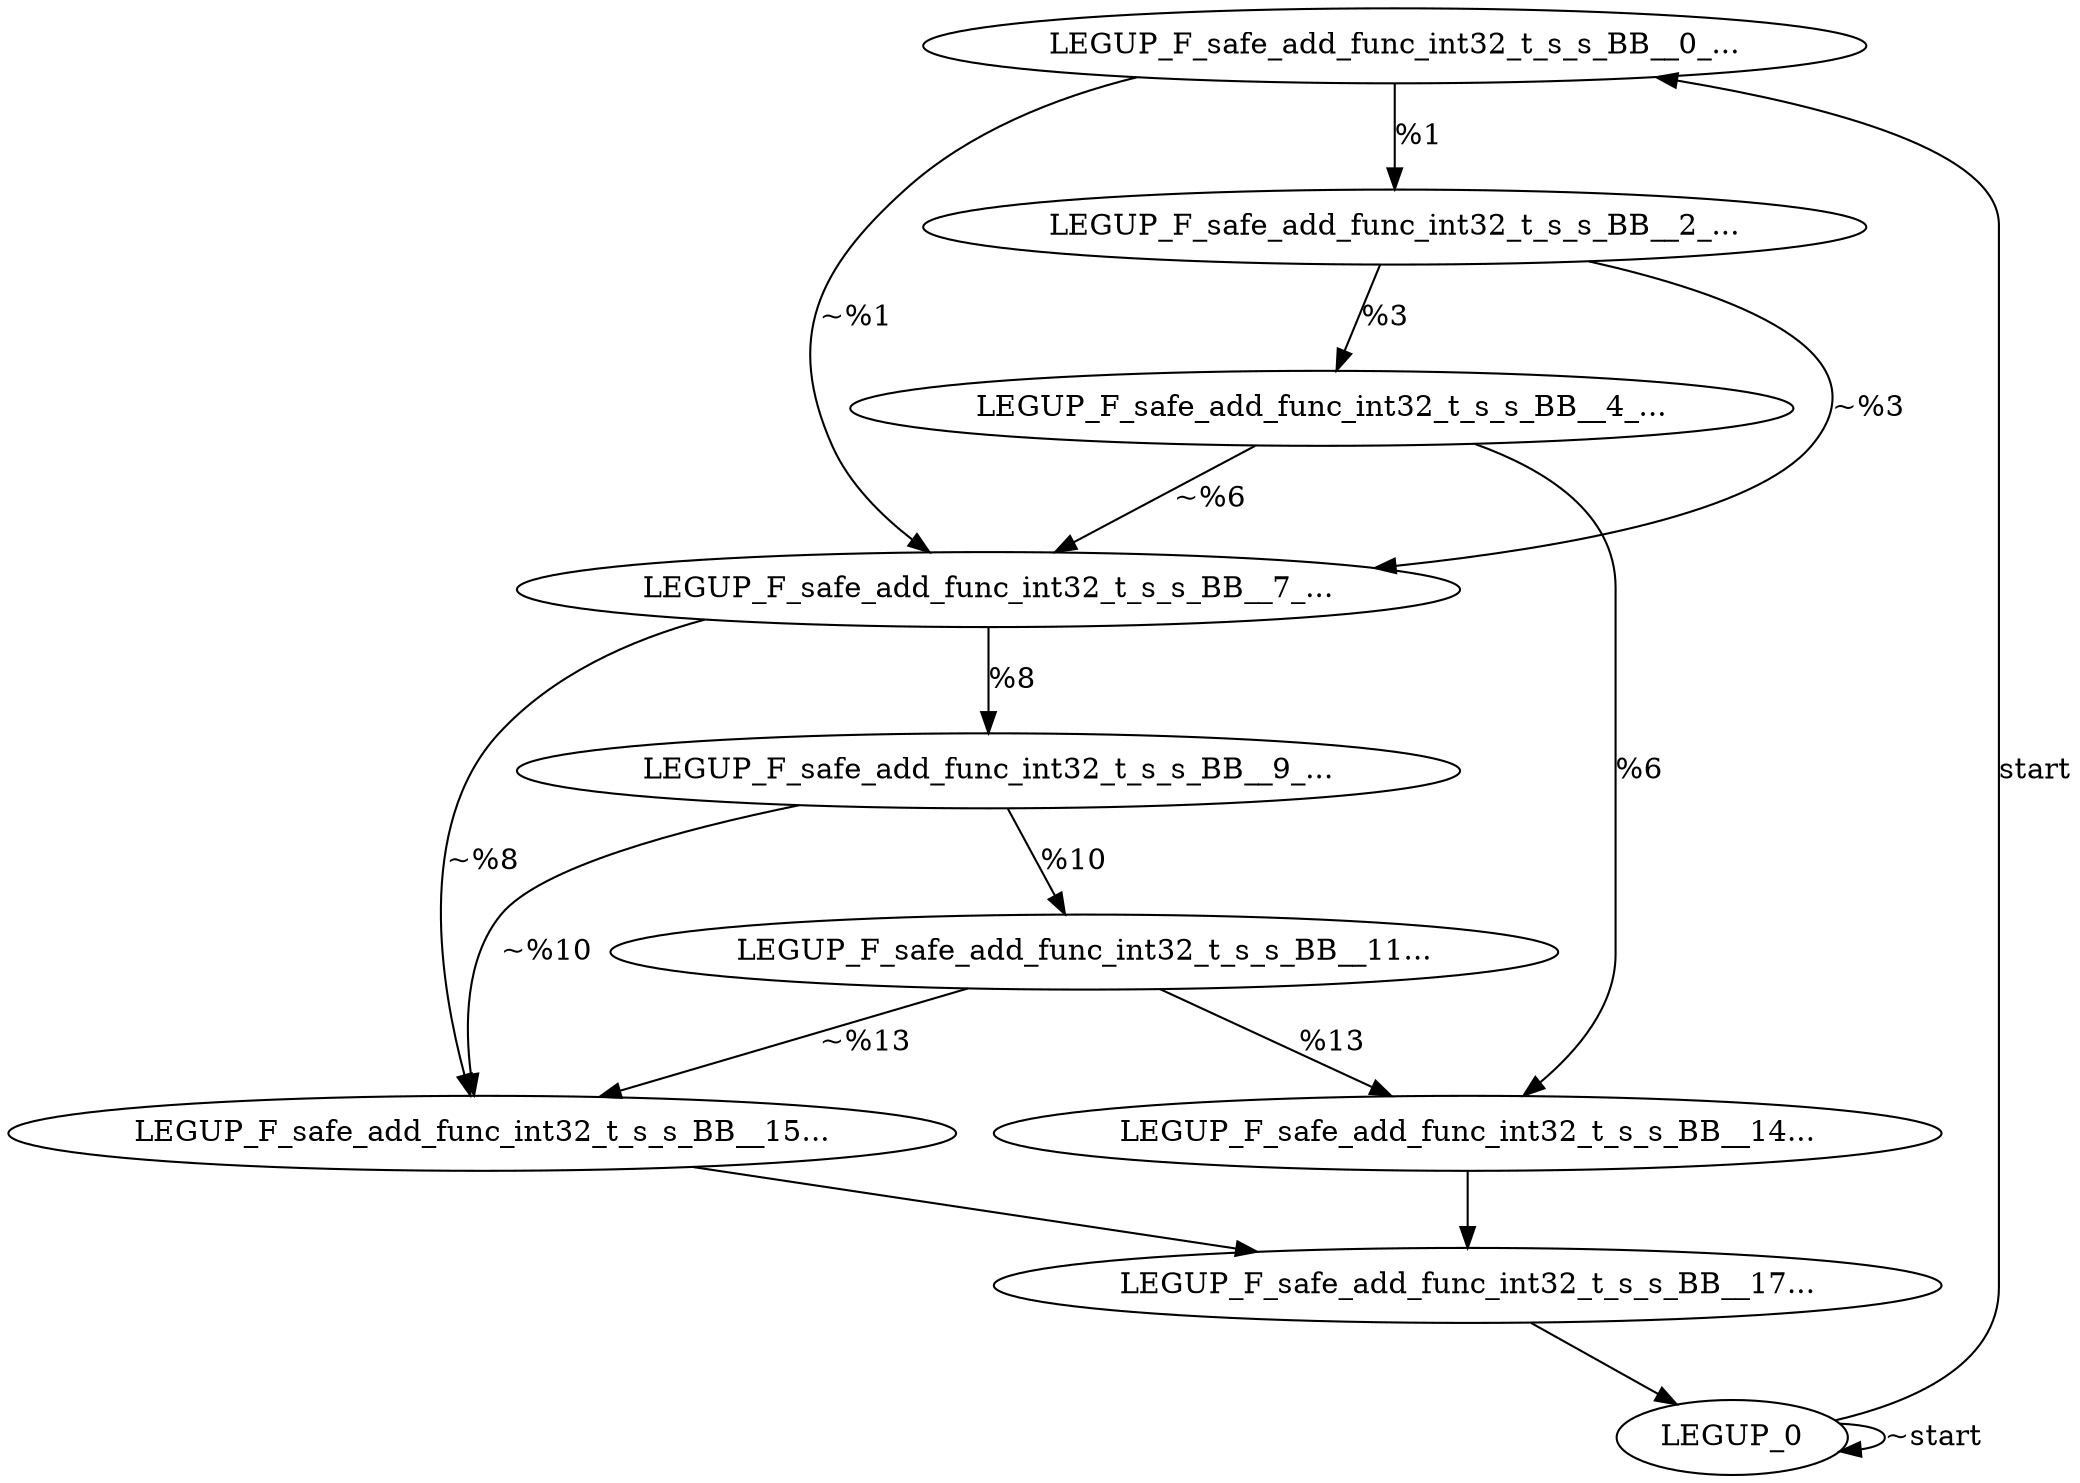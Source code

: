 digraph {
Node0x2b50020[label="LEGUP_F_safe_add_func_int32_t_s_s_BB__0_..."];
Node0x2b33de0[label="LEGUP_0"];
Node0x2b33de0 -> Node0x2b50020[label="start"];
Node0x2b33de0 -> Node0x2b33de0[label="~start"];
Node0x2b52ec0[label="LEGUP_F_safe_add_func_int32_t_s_s_BB__2_..."];
Node0x2b50020 -> Node0x2b52ec0[label="%1"];
Node0x2b53190[label="LEGUP_F_safe_add_func_int32_t_s_s_BB__7_..."];
Node0x2b50020 -> Node0x2b53190[label="~%1"];
Node0x2b53010[label="LEGUP_F_safe_add_func_int32_t_s_s_BB__4_..."];
Node0x2b52ec0 -> Node0x2b53010[label="%3"];
Node0x2b52ec0 -> Node0x2b53190[label="~%3"];
Node0x2b49ad0[label="LEGUP_F_safe_add_func_int32_t_s_s_BB__14..."];
Node0x2b53010 -> Node0x2b49ad0[label="%6"];
Node0x2b53010 -> Node0x2b53190[label="~%6"];
Node0x2b497d0[label="LEGUP_F_safe_add_func_int32_t_s_s_BB__9_..."];
Node0x2b53190 -> Node0x2b497d0[label="%8"];
Node0x2b49c50[label="LEGUP_F_safe_add_func_int32_t_s_s_BB__15..."];
Node0x2b53190 -> Node0x2b49c50[label="~%8"];
Node0x2b49950[label="LEGUP_F_safe_add_func_int32_t_s_s_BB__11..."];
Node0x2b497d0 -> Node0x2b49950[label="%10"];
Node0x2b497d0 -> Node0x2b49c50[label="~%10"];
Node0x2b49950 -> Node0x2b49ad0[label="%13"];
Node0x2b49950 -> Node0x2b49c50[label="~%13"];
Node0x2b49dd0[label="LEGUP_F_safe_add_func_int32_t_s_s_BB__17..."];
Node0x2b49ad0 -> Node0x2b49dd0;
Node0x2b49c50 -> Node0x2b49dd0;
Node0x2b49dd0 -> Node0x2b33de0;
}
